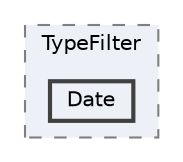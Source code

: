 digraph "plugins/learndash-certificate-builder/vendor/myclabs/deep-copy/src/DeepCopy/TypeFilter/Date"
{
 // LATEX_PDF_SIZE
  bgcolor="transparent";
  edge [fontname=Helvetica,fontsize=10,labelfontname=Helvetica,labelfontsize=10];
  node [fontname=Helvetica,fontsize=10,shape=box,height=0.2,width=0.4];
  compound=true
  subgraph clusterdir_2d02133121fc66dda65c18d7341aa229 {
    graph [ bgcolor="#edf0f7", pencolor="grey50", label="TypeFilter", fontname=Helvetica,fontsize=10 style="filled,dashed", URL="dir_2d02133121fc66dda65c18d7341aa229.html",tooltip=""]
  dir_0a07e7c52392a2e15e4b348d011be0ee [label="Date", fillcolor="#edf0f7", color="grey25", style="filled,bold", URL="dir_0a07e7c52392a2e15e4b348d011be0ee.html",tooltip=""];
  }
}
